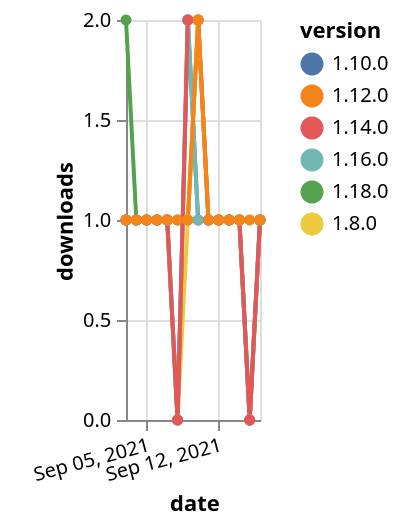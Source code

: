 {"$schema": "https://vega.github.io/schema/vega-lite/v5.json", "description": "A simple bar chart with embedded data.", "data": {"values": [{"date": "2021-09-03", "total": 113, "delta": 2, "version": "1.18.0"}, {"date": "2021-09-04", "total": 114, "delta": 1, "version": "1.18.0"}, {"date": "2021-09-05", "total": 115, "delta": 1, "version": "1.18.0"}, {"date": "2021-09-06", "total": 116, "delta": 1, "version": "1.18.0"}, {"date": "2021-09-07", "total": 117, "delta": 1, "version": "1.18.0"}, {"date": "2021-09-08", "total": 118, "delta": 1, "version": "1.18.0"}, {"date": "2021-09-09", "total": 119, "delta": 1, "version": "1.18.0"}, {"date": "2021-09-10", "total": 121, "delta": 2, "version": "1.18.0"}, {"date": "2021-09-11", "total": 122, "delta": 1, "version": "1.18.0"}, {"date": "2021-09-12", "total": 123, "delta": 1, "version": "1.18.0"}, {"date": "2021-09-13", "total": 124, "delta": 1, "version": "1.18.0"}, {"date": "2021-09-14", "total": 125, "delta": 1, "version": "1.18.0"}, {"date": "2021-09-15", "total": 125, "delta": 0, "version": "1.18.0"}, {"date": "2021-09-16", "total": 126, "delta": 1, "version": "1.18.0"}, {"date": "2021-09-03", "total": 221, "delta": 1, "version": "1.8.0"}, {"date": "2021-09-04", "total": 222, "delta": 1, "version": "1.8.0"}, {"date": "2021-09-05", "total": 223, "delta": 1, "version": "1.8.0"}, {"date": "2021-09-06", "total": 224, "delta": 1, "version": "1.8.0"}, {"date": "2021-09-07", "total": 225, "delta": 1, "version": "1.8.0"}, {"date": "2021-09-08", "total": 225, "delta": 0, "version": "1.8.0"}, {"date": "2021-09-09", "total": 226, "delta": 1, "version": "1.8.0"}, {"date": "2021-09-10", "total": 228, "delta": 2, "version": "1.8.0"}, {"date": "2021-09-11", "total": 229, "delta": 1, "version": "1.8.0"}, {"date": "2021-09-12", "total": 230, "delta": 1, "version": "1.8.0"}, {"date": "2021-09-13", "total": 231, "delta": 1, "version": "1.8.0"}, {"date": "2021-09-14", "total": 232, "delta": 1, "version": "1.8.0"}, {"date": "2021-09-15", "total": 232, "delta": 0, "version": "1.8.0"}, {"date": "2021-09-16", "total": 233, "delta": 1, "version": "1.8.0"}, {"date": "2021-09-03", "total": 178, "delta": 1, "version": "1.10.0"}, {"date": "2021-09-04", "total": 179, "delta": 1, "version": "1.10.0"}, {"date": "2021-09-05", "total": 180, "delta": 1, "version": "1.10.0"}, {"date": "2021-09-06", "total": 181, "delta": 1, "version": "1.10.0"}, {"date": "2021-09-07", "total": 182, "delta": 1, "version": "1.10.0"}, {"date": "2021-09-08", "total": 182, "delta": 0, "version": "1.10.0"}, {"date": "2021-09-09", "total": 184, "delta": 2, "version": "1.10.0"}, {"date": "2021-09-10", "total": 185, "delta": 1, "version": "1.10.0"}, {"date": "2021-09-11", "total": 186, "delta": 1, "version": "1.10.0"}, {"date": "2021-09-12", "total": 187, "delta": 1, "version": "1.10.0"}, {"date": "2021-09-13", "total": 188, "delta": 1, "version": "1.10.0"}, {"date": "2021-09-14", "total": 189, "delta": 1, "version": "1.10.0"}, {"date": "2021-09-15", "total": 189, "delta": 0, "version": "1.10.0"}, {"date": "2021-09-16", "total": 190, "delta": 1, "version": "1.10.0"}, {"date": "2021-09-03", "total": 160, "delta": 1, "version": "1.16.0"}, {"date": "2021-09-04", "total": 161, "delta": 1, "version": "1.16.0"}, {"date": "2021-09-05", "total": 162, "delta": 1, "version": "1.16.0"}, {"date": "2021-09-06", "total": 163, "delta": 1, "version": "1.16.0"}, {"date": "2021-09-07", "total": 164, "delta": 1, "version": "1.16.0"}, {"date": "2021-09-08", "total": 164, "delta": 0, "version": "1.16.0"}, {"date": "2021-09-09", "total": 166, "delta": 2, "version": "1.16.0"}, {"date": "2021-09-10", "total": 167, "delta": 1, "version": "1.16.0"}, {"date": "2021-09-11", "total": 168, "delta": 1, "version": "1.16.0"}, {"date": "2021-09-12", "total": 169, "delta": 1, "version": "1.16.0"}, {"date": "2021-09-13", "total": 170, "delta": 1, "version": "1.16.0"}, {"date": "2021-09-14", "total": 171, "delta": 1, "version": "1.16.0"}, {"date": "2021-09-15", "total": 171, "delta": 0, "version": "1.16.0"}, {"date": "2021-09-16", "total": 172, "delta": 1, "version": "1.16.0"}, {"date": "2021-09-03", "total": 148, "delta": 1, "version": "1.14.0"}, {"date": "2021-09-04", "total": 149, "delta": 1, "version": "1.14.0"}, {"date": "2021-09-05", "total": 150, "delta": 1, "version": "1.14.0"}, {"date": "2021-09-06", "total": 151, "delta": 1, "version": "1.14.0"}, {"date": "2021-09-07", "total": 152, "delta": 1, "version": "1.14.0"}, {"date": "2021-09-08", "total": 152, "delta": 0, "version": "1.14.0"}, {"date": "2021-09-09", "total": 154, "delta": 2, "version": "1.14.0"}, {"date": "2021-09-10", "total": 156, "delta": 2, "version": "1.14.0"}, {"date": "2021-09-11", "total": 157, "delta": 1, "version": "1.14.0"}, {"date": "2021-09-12", "total": 158, "delta": 1, "version": "1.14.0"}, {"date": "2021-09-13", "total": 159, "delta": 1, "version": "1.14.0"}, {"date": "2021-09-14", "total": 160, "delta": 1, "version": "1.14.0"}, {"date": "2021-09-15", "total": 160, "delta": 0, "version": "1.14.0"}, {"date": "2021-09-16", "total": 161, "delta": 1, "version": "1.14.0"}, {"date": "2021-09-03", "total": 164, "delta": 1, "version": "1.12.0"}, {"date": "2021-09-04", "total": 165, "delta": 1, "version": "1.12.0"}, {"date": "2021-09-05", "total": 166, "delta": 1, "version": "1.12.0"}, {"date": "2021-09-06", "total": 167, "delta": 1, "version": "1.12.0"}, {"date": "2021-09-07", "total": 168, "delta": 1, "version": "1.12.0"}, {"date": "2021-09-08", "total": 169, "delta": 1, "version": "1.12.0"}, {"date": "2021-09-09", "total": 170, "delta": 1, "version": "1.12.0"}, {"date": "2021-09-10", "total": 172, "delta": 2, "version": "1.12.0"}, {"date": "2021-09-11", "total": 173, "delta": 1, "version": "1.12.0"}, {"date": "2021-09-12", "total": 174, "delta": 1, "version": "1.12.0"}, {"date": "2021-09-13", "total": 175, "delta": 1, "version": "1.12.0"}, {"date": "2021-09-14", "total": 176, "delta": 1, "version": "1.12.0"}, {"date": "2021-09-15", "total": 177, "delta": 1, "version": "1.12.0"}, {"date": "2021-09-16", "total": 178, "delta": 1, "version": "1.12.0"}]}, "width": "container", "mark": {"type": "line", "point": {"filled": true}}, "encoding": {"x": {"field": "date", "type": "temporal", "timeUnit": "yearmonthdate", "title": "date", "axis": {"labelAngle": -15}}, "y": {"field": "delta", "type": "quantitative", "title": "downloads"}, "color": {"field": "version", "type": "nominal"}, "tooltip": {"field": "delta"}}}